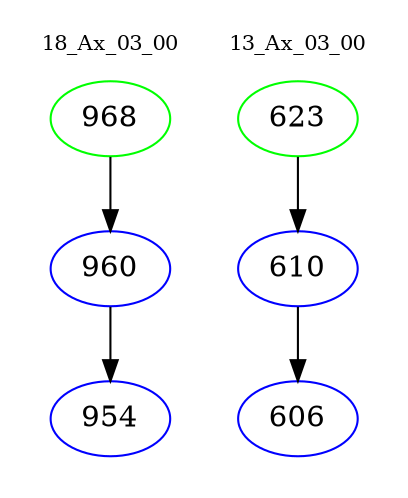 digraph{
subgraph cluster_0 {
color = white
label = "18_Ax_03_00";
fontsize=10;
T0_968 [label="968", color="green"]
T0_968 -> T0_960 [color="black"]
T0_960 [label="960", color="blue"]
T0_960 -> T0_954 [color="black"]
T0_954 [label="954", color="blue"]
}
subgraph cluster_1 {
color = white
label = "13_Ax_03_00";
fontsize=10;
T1_623 [label="623", color="green"]
T1_623 -> T1_610 [color="black"]
T1_610 [label="610", color="blue"]
T1_610 -> T1_606 [color="black"]
T1_606 [label="606", color="blue"]
}
}
